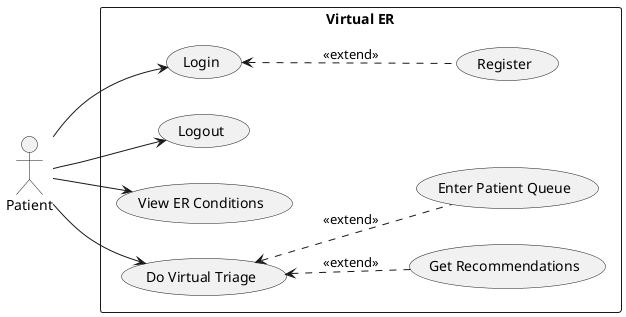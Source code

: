 @startuml plantuml
left to right direction
:Patient: as p
rectangle "Virtual ER" {
  usecase "Login" as login
  (Register) as reg
  usecase "Logout" as logout
  (View ER Conditions) as view_er
  (Do Virtual Triage) as triage
  (Get Recommendations) as get_rec
  (Enter Patient Queue) as queue
}
p --> login
p --> logout
p --> view_er
p --> triage
login <.. reg : <<extend>>
triage <.. get_rec: <<extend>>
triage <.. queue : <<extend>>
@enduml
